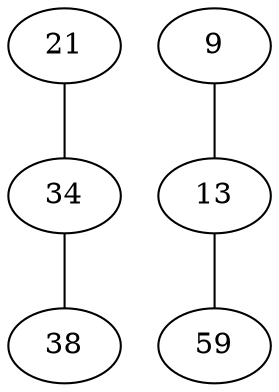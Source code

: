 graph G {
  34 [pos="0.804591,2.357019!"];
  34 -- 38;
  38 [pos="1.915316,4.000895!"];
  59 [pos="0.327930,-18.248252!"];
  13 [pos="1.196370,-15.943481!"];
  13 -- 59;
  9 [pos="1.472360,-13.249460!"];
  9 -- 13;
  21 [pos="1.207489,0.275328!"];
  21 -- 34;
}
